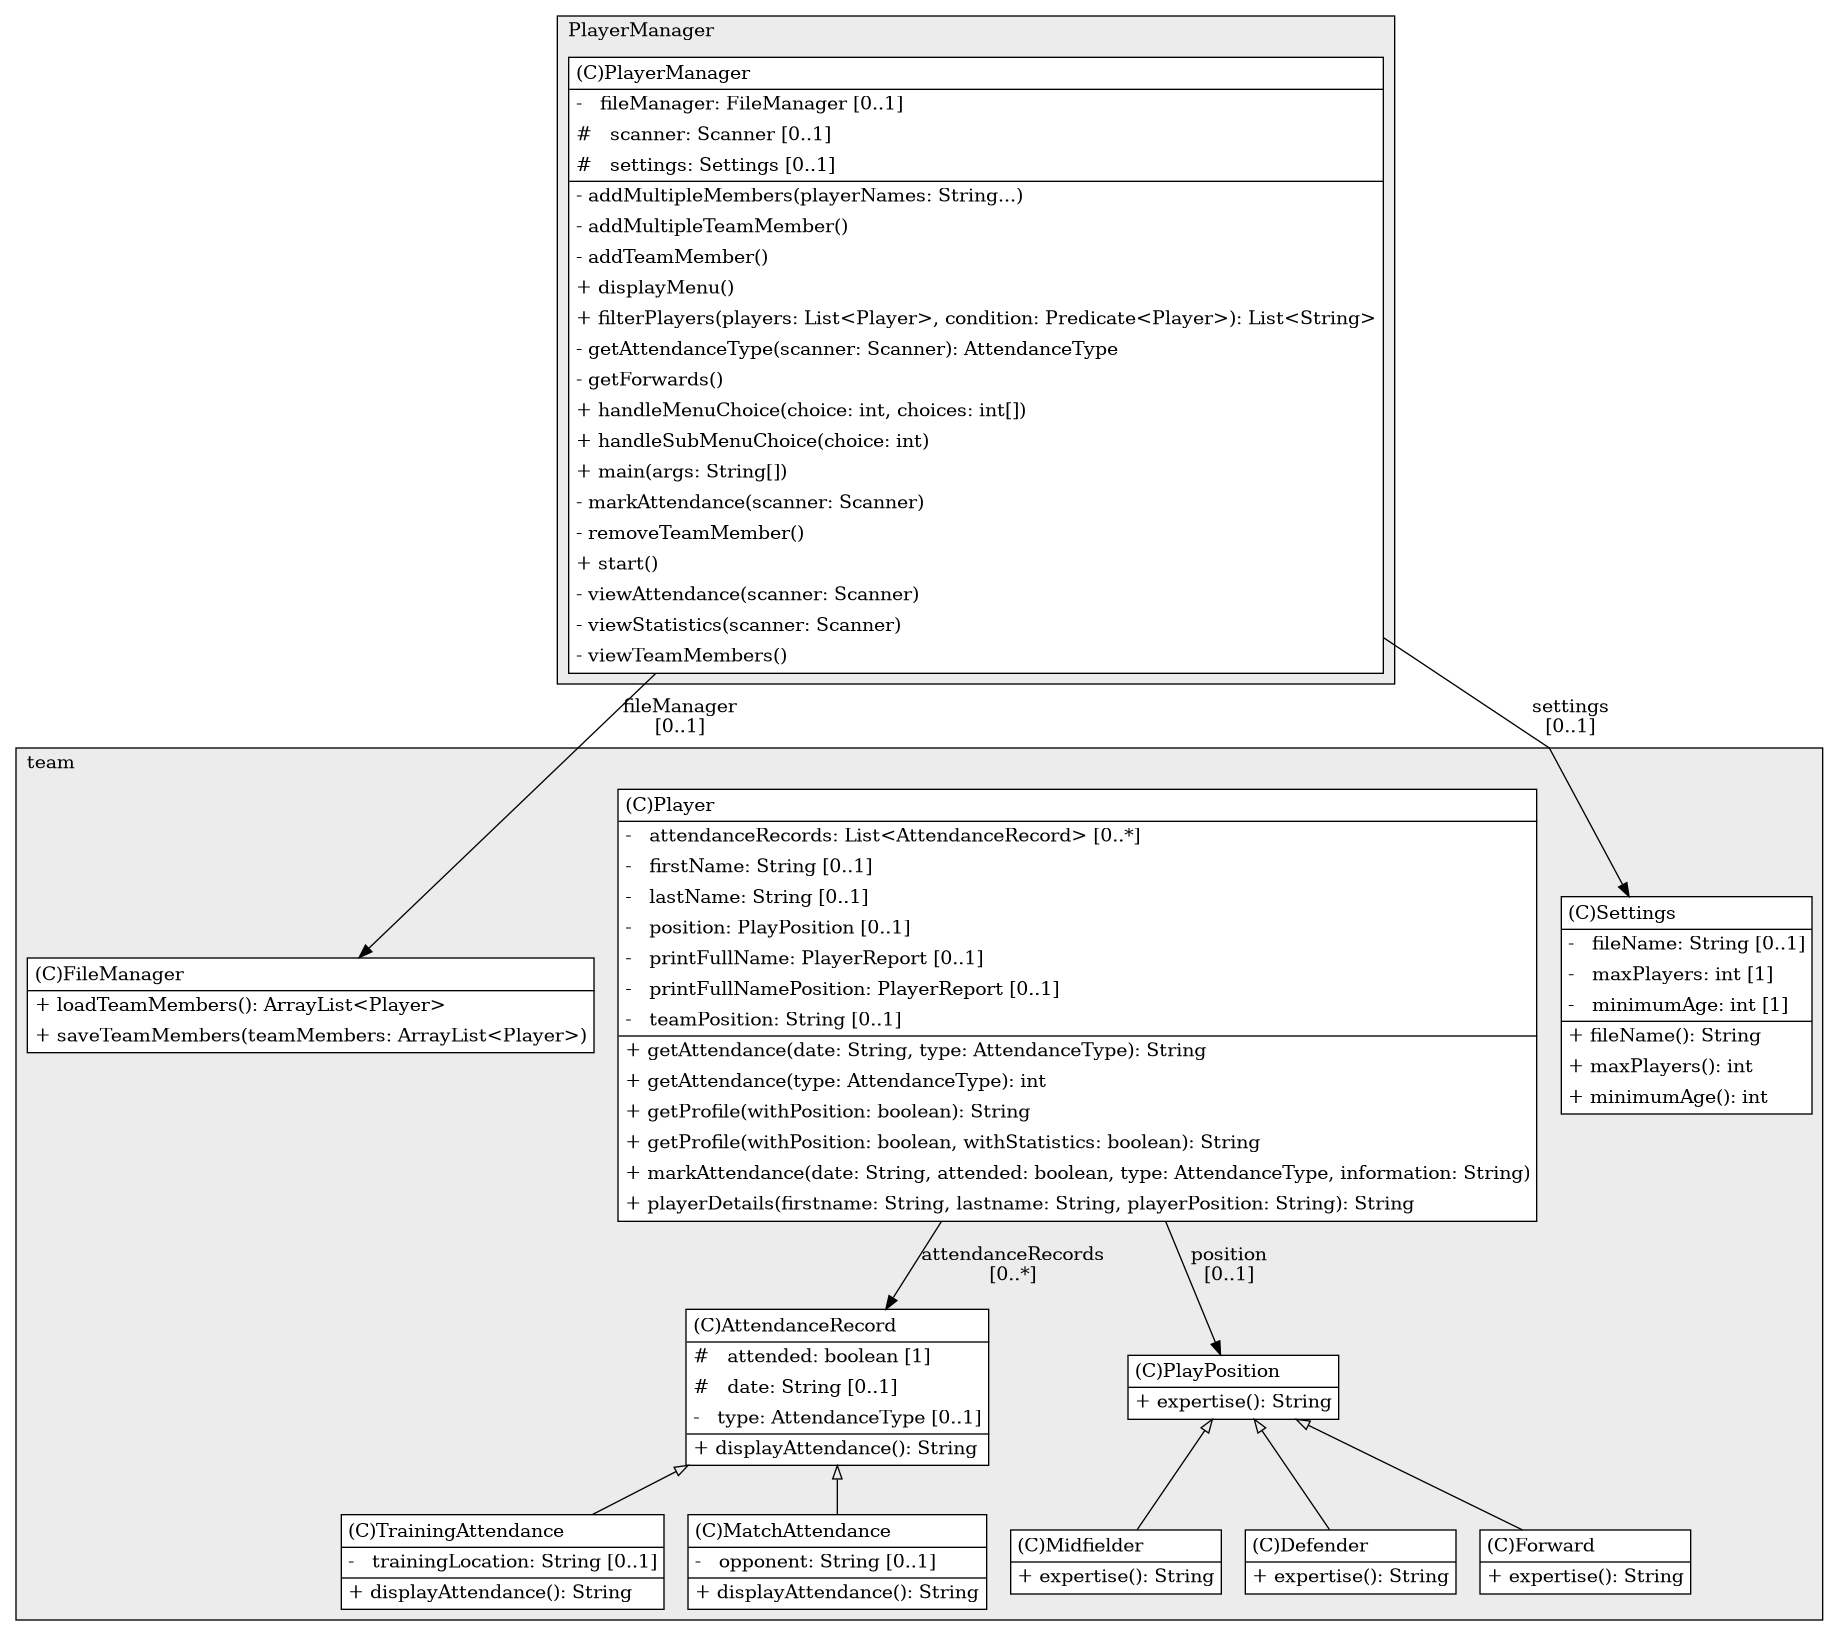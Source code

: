 @startuml

/' diagram meta data start
config=StructureConfiguration;
{
  "projectClassification": {
    "searchMode": "OpenProject", // OpenProject, AllProjects
    "includedProjects": "",
    "pathEndKeywords": "*.impl",
    "isClientPath": "",
    "isClientName": "",
    "isTestPath": "",
    "isTestName": "",
    "isMappingPath": "",
    "isMappingName": "",
    "isDataAccessPath": "",
    "isDataAccessName": "",
    "isDataStructurePath": "",
    "isDataStructureName": "",
    "isInterfaceStructuresPath": "",
    "isInterfaceStructuresName": "",
    "isEntryPointPath": "",
    "isEntryPointName": "",
    "treatFinalFieldsAsMandatory": false
  },
  "graphRestriction": {
    "classPackageExcludeFilter": "",
    "classPackageIncludeFilter": "",
    "classNameExcludeFilter": "",
    "classNameIncludeFilter": "",
    "methodNameExcludeFilter": "",
    "methodNameIncludeFilter": "",
    "removeByInheritance": "", // inheritance/annotation based filtering is done in a second step
    "removeByAnnotation": "",
    "removeByClassPackage": "", // cleanup the graph after inheritance/annotation based filtering is done
    "removeByClassName": "",
    "cutMappings": false,
    "cutEnum": true,
    "cutTests": true,
    "cutClient": true,
    "cutDataAccess": false,
    "cutInterfaceStructures": false,
    "cutDataStructures": false,
    "cutGetterAndSetter": true,
    "cutConstructors": true
  },
  "graphTraversal": {
    "forwardDepth": 6,
    "backwardDepth": 6,
    "classPackageExcludeFilter": "",
    "classPackageIncludeFilter": "",
    "classNameExcludeFilter": "",
    "classNameIncludeFilter": "",
    "methodNameExcludeFilter": "",
    "methodNameIncludeFilter": "",
    "hideMappings": false,
    "hideDataStructures": false,
    "hidePrivateMethods": true,
    "hideInterfaceCalls": true, // indirection: implementation -> interface (is hidden) -> implementation
    "onlyShowApplicationEntryPoints": false, // root node is included
    "useMethodCallsForStructureDiagram": "ForwardOnly" // ForwardOnly, BothDirections, No
  },
  "details": {
    "aggregation": "GroupByClass", // ByClass, GroupByClass, None
    "showClassGenericTypes": true,
    "showMethods": true,
    "showMethodParameterNames": true,
    "showMethodParameterTypes": true,
    "showMethodReturnType": true,
    "showPackageLevels": 2,
    "showDetailedClassStructure": true
  },
  "rootClass": "PlayerManager",
  "extensionCallbackMethod": "" // qualified.class.name#methodName - signature: public static String method(String)
}
diagram meta data end '/



digraph g {
    rankdir="TB"
    splines=polyline
    

'nodes 
subgraph cluster_3555933 { 
   	label=team
	labeljust=l
	fillcolor="#ececec"
	style=filled
   
   AttendanceRecord3555933[
	label=<<TABLE BORDER="1" CELLBORDER="0" CELLPADDING="4" CELLSPACING="0">
<TR><TD ALIGN="LEFT" >(C)AttendanceRecord</TD></TR>
<HR/>
<TR><TD ALIGN="LEFT" >#   attended: boolean [1]</TD></TR>
<TR><TD ALIGN="LEFT" >#   date: String [0..1]</TD></TR>
<TR><TD ALIGN="LEFT" >-   type: AttendanceType [0..1]</TD></TR>
<HR/>
<TR><TD ALIGN="LEFT" >+ displayAttendance(): String</TD></TR>
</TABLE>>
	style=filled
	margin=0
	shape=plaintext
	fillcolor="#FFFFFF"
];

Defender3555933[
	label=<<TABLE BORDER="1" CELLBORDER="0" CELLPADDING="4" CELLSPACING="0">
<TR><TD ALIGN="LEFT" >(C)Defender</TD></TR>
<HR/>
<TR><TD ALIGN="LEFT" >+ expertise(): String</TD></TR>
</TABLE>>
	style=filled
	margin=0
	shape=plaintext
	fillcolor="#FFFFFF"
];

FileManager3555933[
	label=<<TABLE BORDER="1" CELLBORDER="0" CELLPADDING="4" CELLSPACING="0">
<TR><TD ALIGN="LEFT" >(C)FileManager</TD></TR>
<HR/>
<TR><TD ALIGN="LEFT" >+ loadTeamMembers(): ArrayList&lt;Player&gt;</TD></TR>
<TR><TD ALIGN="LEFT" >+ saveTeamMembers(teamMembers: ArrayList&lt;Player&gt;)</TD></TR>
</TABLE>>
	style=filled
	margin=0
	shape=plaintext
	fillcolor="#FFFFFF"
];

Forward3555933[
	label=<<TABLE BORDER="1" CELLBORDER="0" CELLPADDING="4" CELLSPACING="0">
<TR><TD ALIGN="LEFT" >(C)Forward</TD></TR>
<HR/>
<TR><TD ALIGN="LEFT" >+ expertise(): String</TD></TR>
</TABLE>>
	style=filled
	margin=0
	shape=plaintext
	fillcolor="#FFFFFF"
];

MatchAttendance3555933[
	label=<<TABLE BORDER="1" CELLBORDER="0" CELLPADDING="4" CELLSPACING="0">
<TR><TD ALIGN="LEFT" >(C)MatchAttendance</TD></TR>
<HR/>
<TR><TD ALIGN="LEFT" >-   opponent: String [0..1]</TD></TR>
<HR/>
<TR><TD ALIGN="LEFT" >+ displayAttendance(): String</TD></TR>
</TABLE>>
	style=filled
	margin=0
	shape=plaintext
	fillcolor="#FFFFFF"
];

Midfielder3555933[
	label=<<TABLE BORDER="1" CELLBORDER="0" CELLPADDING="4" CELLSPACING="0">
<TR><TD ALIGN="LEFT" >(C)Midfielder</TD></TR>
<HR/>
<TR><TD ALIGN="LEFT" >+ expertise(): String</TD></TR>
</TABLE>>
	style=filled
	margin=0
	shape=plaintext
	fillcolor="#FFFFFF"
];

PlayPosition3555933[
	label=<<TABLE BORDER="1" CELLBORDER="0" CELLPADDING="4" CELLSPACING="0">
<TR><TD ALIGN="LEFT" >(C)PlayPosition</TD></TR>
<HR/>
<TR><TD ALIGN="LEFT" >+ expertise(): String</TD></TR>
</TABLE>>
	style=filled
	margin=0
	shape=plaintext
	fillcolor="#FFFFFF"
];

Player3555933[
	label=<<TABLE BORDER="1" CELLBORDER="0" CELLPADDING="4" CELLSPACING="0">
<TR><TD ALIGN="LEFT" >(C)Player</TD></TR>
<HR/>
<TR><TD ALIGN="LEFT" >-   attendanceRecords: List&lt;AttendanceRecord&gt; [0..*]</TD></TR>
<TR><TD ALIGN="LEFT" >-   firstName: String [0..1]</TD></TR>
<TR><TD ALIGN="LEFT" >-   lastName: String [0..1]</TD></TR>
<TR><TD ALIGN="LEFT" >-   position: PlayPosition [0..1]</TD></TR>
<TR><TD ALIGN="LEFT" >-   printFullName: PlayerReport [0..1]</TD></TR>
<TR><TD ALIGN="LEFT" >-   printFullNamePosition: PlayerReport [0..1]</TD></TR>
<TR><TD ALIGN="LEFT" >-   teamPosition: String [0..1]</TD></TR>
<HR/>
<TR><TD ALIGN="LEFT" >+ getAttendance(date: String, type: AttendanceType): String</TD></TR>
<TR><TD ALIGN="LEFT" >+ getAttendance(type: AttendanceType): int</TD></TR>
<TR><TD ALIGN="LEFT" >+ getProfile(withPosition: boolean): String</TD></TR>
<TR><TD ALIGN="LEFT" >+ getProfile(withPosition: boolean, withStatistics: boolean): String</TD></TR>
<TR><TD ALIGN="LEFT" >+ markAttendance(date: String, attended: boolean, type: AttendanceType, information: String)</TD></TR>
<TR><TD ALIGN="LEFT" >+ playerDetails(firstname: String, lastname: String, playerPosition: String): String</TD></TR>
</TABLE>>
	style=filled
	margin=0
	shape=plaintext
	fillcolor="#FFFFFF"
];

Settings3555933[
	label=<<TABLE BORDER="1" CELLBORDER="0" CELLPADDING="4" CELLSPACING="0">
<TR><TD ALIGN="LEFT" >(C)Settings</TD></TR>
<HR/>
<TR><TD ALIGN="LEFT" >-   fileName: String [0..1]</TD></TR>
<TR><TD ALIGN="LEFT" >-   maxPlayers: int [1]</TD></TR>
<TR><TD ALIGN="LEFT" >-   minimumAge: int [1]</TD></TR>
<HR/>
<TR><TD ALIGN="LEFT" >+ fileName(): String</TD></TR>
<TR><TD ALIGN="LEFT" >+ maxPlayers(): int</TD></TR>
<TR><TD ALIGN="LEFT" >+ minimumAge(): int</TD></TR>
</TABLE>>
	style=filled
	margin=0
	shape=plaintext
	fillcolor="#FFFFFF"
];

TrainingAttendance3555933[
	label=<<TABLE BORDER="1" CELLBORDER="0" CELLPADDING="4" CELLSPACING="0">
<TR><TD ALIGN="LEFT" >(C)TrainingAttendance</TD></TR>
<HR/>
<TR><TD ALIGN="LEFT" >-   trainingLocation: String [0..1]</TD></TR>
<HR/>
<TR><TD ALIGN="LEFT" >+ displayAttendance(): String</TD></TR>
</TABLE>>
	style=filled
	margin=0
	shape=plaintext
	fillcolor="#FFFFFF"
];
} 

subgraph cluster_7770772 { 
   	label=PlayerManager
	labeljust=l
	fillcolor="#ececec"
	style=filled
   
   PlayerManager7770772[
	label=<<TABLE BORDER="1" CELLBORDER="0" CELLPADDING="4" CELLSPACING="0">
<TR><TD ALIGN="LEFT" >(C)PlayerManager</TD></TR>
<HR/>
<TR><TD ALIGN="LEFT" >-   fileManager: FileManager [0..1]</TD></TR>
<TR><TD ALIGN="LEFT" >#   scanner: Scanner [0..1]</TD></TR>
<TR><TD ALIGN="LEFT" >#   settings: Settings [0..1]</TD></TR>
<HR/>
<TR><TD ALIGN="LEFT" >- addMultipleMembers(playerNames: String...)</TD></TR>
<TR><TD ALIGN="LEFT" >- addMultipleTeamMember()</TD></TR>
<TR><TD ALIGN="LEFT" >- addTeamMember()</TD></TR>
<TR><TD ALIGN="LEFT" >+ displayMenu()</TD></TR>
<TR><TD ALIGN="LEFT" >+ filterPlayers(players: List&lt;Player&gt;, condition: Predicate&lt;Player&gt;): List&lt;String&gt;</TD></TR>
<TR><TD ALIGN="LEFT" >- getAttendanceType(scanner: Scanner): AttendanceType</TD></TR>
<TR><TD ALIGN="LEFT" >- getForwards()</TD></TR>
<TR><TD ALIGN="LEFT" >+ handleMenuChoice(choice: int, choices: int[])</TD></TR>
<TR><TD ALIGN="LEFT" >+ handleSubMenuChoice(choice: int)</TD></TR>
<TR><TD ALIGN="LEFT" >+ main(args: String[])</TD></TR>
<TR><TD ALIGN="LEFT" >- markAttendance(scanner: Scanner)</TD></TR>
<TR><TD ALIGN="LEFT" >- removeTeamMember()</TD></TR>
<TR><TD ALIGN="LEFT" >+ start()</TD></TR>
<TR><TD ALIGN="LEFT" >- viewAttendance(scanner: Scanner)</TD></TR>
<TR><TD ALIGN="LEFT" >- viewStatistics(scanner: Scanner)</TD></TR>
<TR><TD ALIGN="LEFT" >- viewTeamMembers()</TD></TR>
</TABLE>>
	style=filled
	margin=0
	shape=plaintext
	fillcolor="#FFFFFF"
];
} 

'edges    
AttendanceRecord3555933 -> MatchAttendance3555933[arrowhead=none, arrowtail=empty, dir=both];
AttendanceRecord3555933 -> TrainingAttendance3555933[arrowhead=none, arrowtail=empty, dir=both];
PlayPosition3555933 -> Defender3555933[arrowhead=none, arrowtail=empty, dir=both];
PlayPosition3555933 -> Forward3555933[arrowhead=none, arrowtail=empty, dir=both];
PlayPosition3555933 -> Midfielder3555933[arrowhead=none, arrowtail=empty, dir=both];
Player3555933 -> AttendanceRecord3555933[label="attendanceRecords
[0..*]"];
Player3555933 -> PlayPosition3555933[label="position
[0..1]"];
PlayerManager7770772 -> FileManager3555933[label="fileManager
[0..1]"];
PlayerManager7770772 -> Settings3555933[label="settings
[0..1]"];
    
}
@enduml